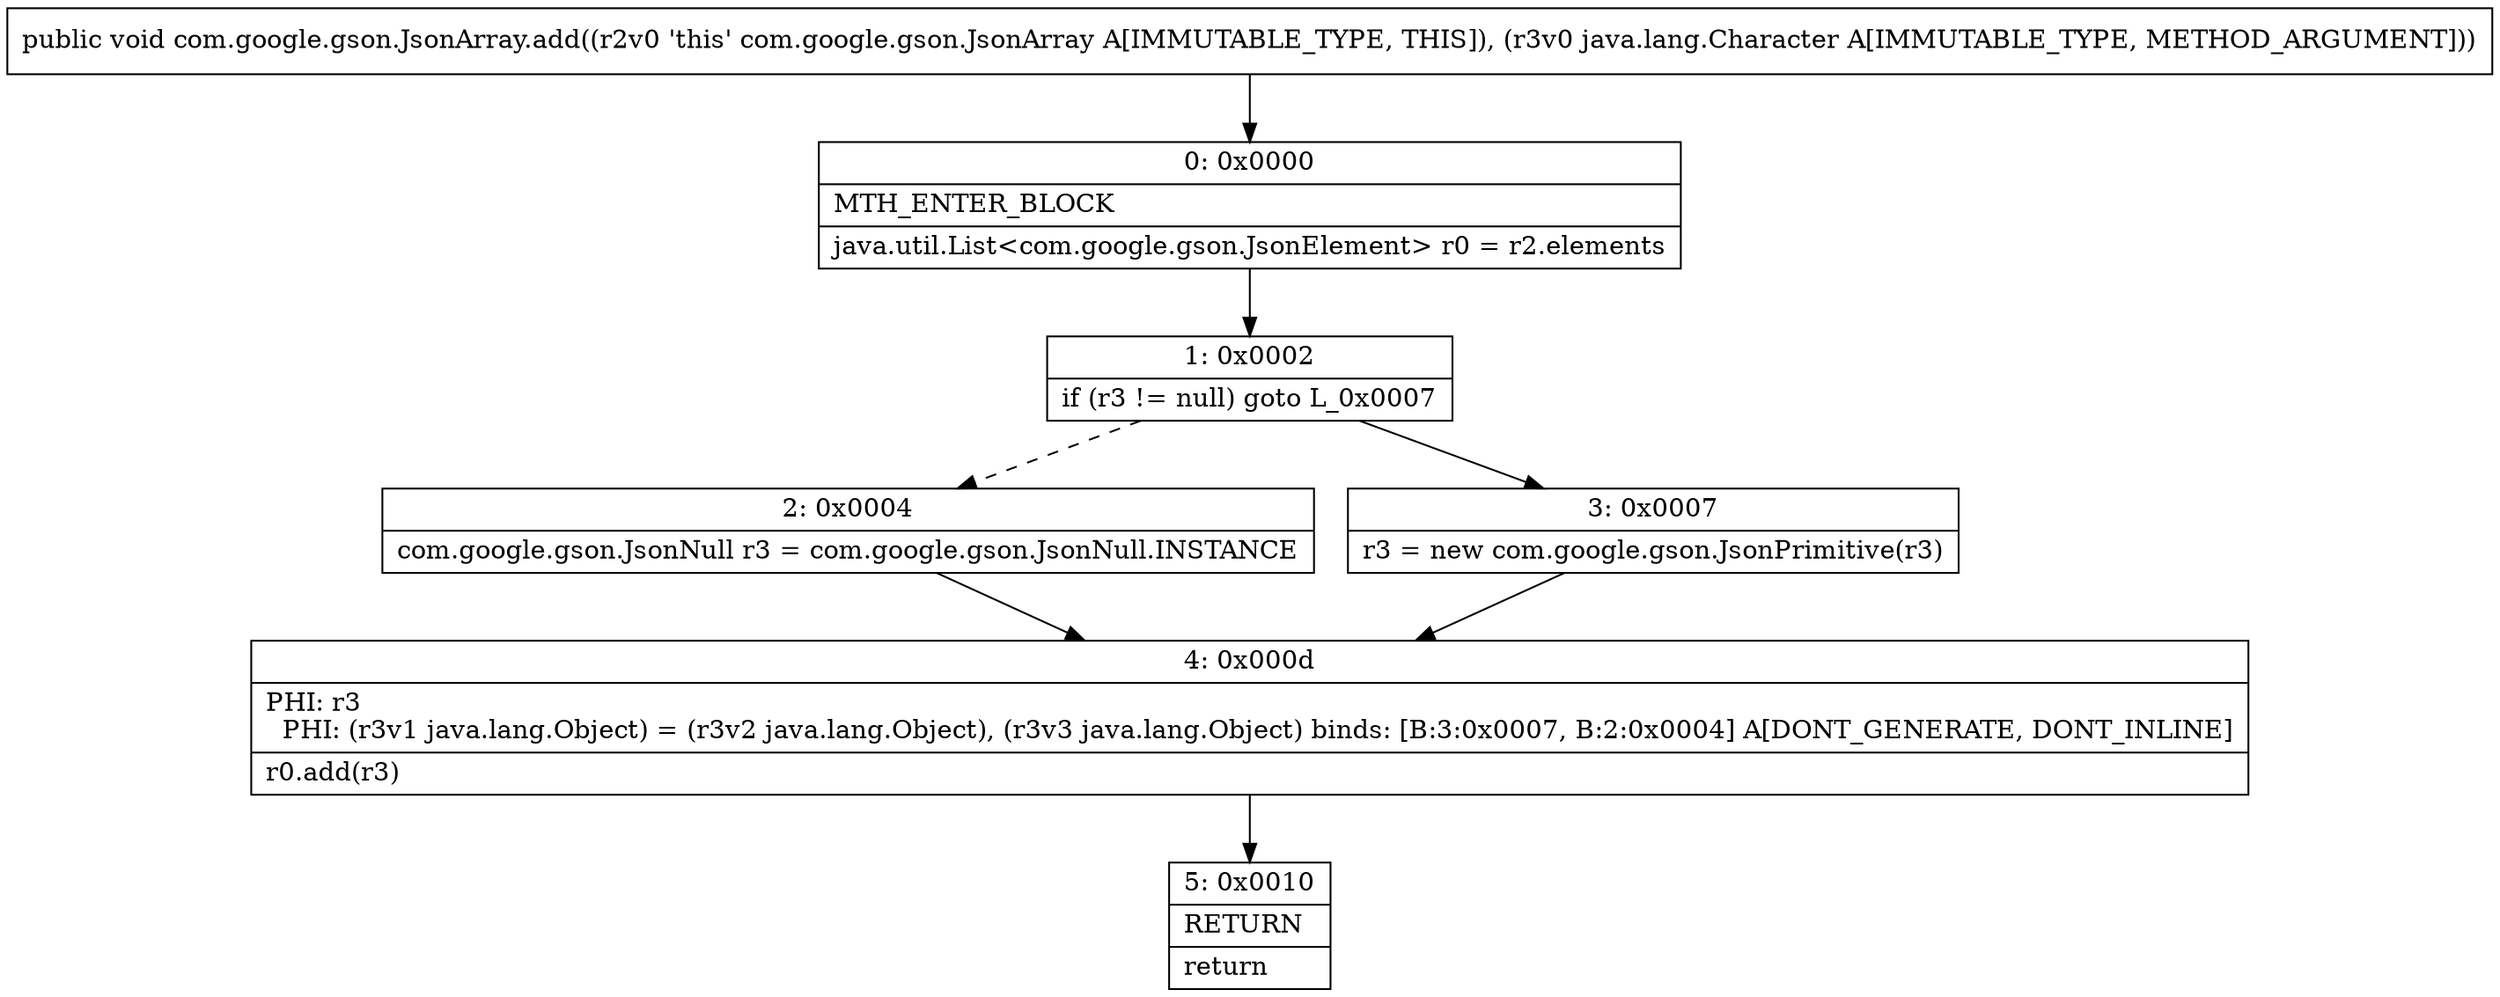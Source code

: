 digraph "CFG forcom.google.gson.JsonArray.add(Ljava\/lang\/Character;)V" {
Node_0 [shape=record,label="{0\:\ 0x0000|MTH_ENTER_BLOCK\l|java.util.List\<com.google.gson.JsonElement\> r0 = r2.elements\l}"];
Node_1 [shape=record,label="{1\:\ 0x0002|if (r3 != null) goto L_0x0007\l}"];
Node_2 [shape=record,label="{2\:\ 0x0004|com.google.gson.JsonNull r3 = com.google.gson.JsonNull.INSTANCE\l}"];
Node_3 [shape=record,label="{3\:\ 0x0007|r3 = new com.google.gson.JsonPrimitive(r3)\l}"];
Node_4 [shape=record,label="{4\:\ 0x000d|PHI: r3 \l  PHI: (r3v1 java.lang.Object) = (r3v2 java.lang.Object), (r3v3 java.lang.Object) binds: [B:3:0x0007, B:2:0x0004] A[DONT_GENERATE, DONT_INLINE]\l|r0.add(r3)\l}"];
Node_5 [shape=record,label="{5\:\ 0x0010|RETURN\l|return\l}"];
MethodNode[shape=record,label="{public void com.google.gson.JsonArray.add((r2v0 'this' com.google.gson.JsonArray A[IMMUTABLE_TYPE, THIS]), (r3v0 java.lang.Character A[IMMUTABLE_TYPE, METHOD_ARGUMENT])) }"];
MethodNode -> Node_0;
Node_0 -> Node_1;
Node_1 -> Node_2[style=dashed];
Node_1 -> Node_3;
Node_2 -> Node_4;
Node_3 -> Node_4;
Node_4 -> Node_5;
}

